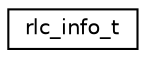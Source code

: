 digraph "Graphical Class Hierarchy"
{
 // LATEX_PDF_SIZE
  edge [fontname="Helvetica",fontsize="10",labelfontname="Helvetica",labelfontsize="10"];
  node [fontname="Helvetica",fontsize="10",shape=record];
  rankdir="LR";
  Node0 [label="rlc_info_t",height=0.2,width=0.4,color="black", fillcolor="white", style="filled",URL="$structrlc__info__t.html",tooltip="Structure containing RLC protocol configuration parameters."];
}
